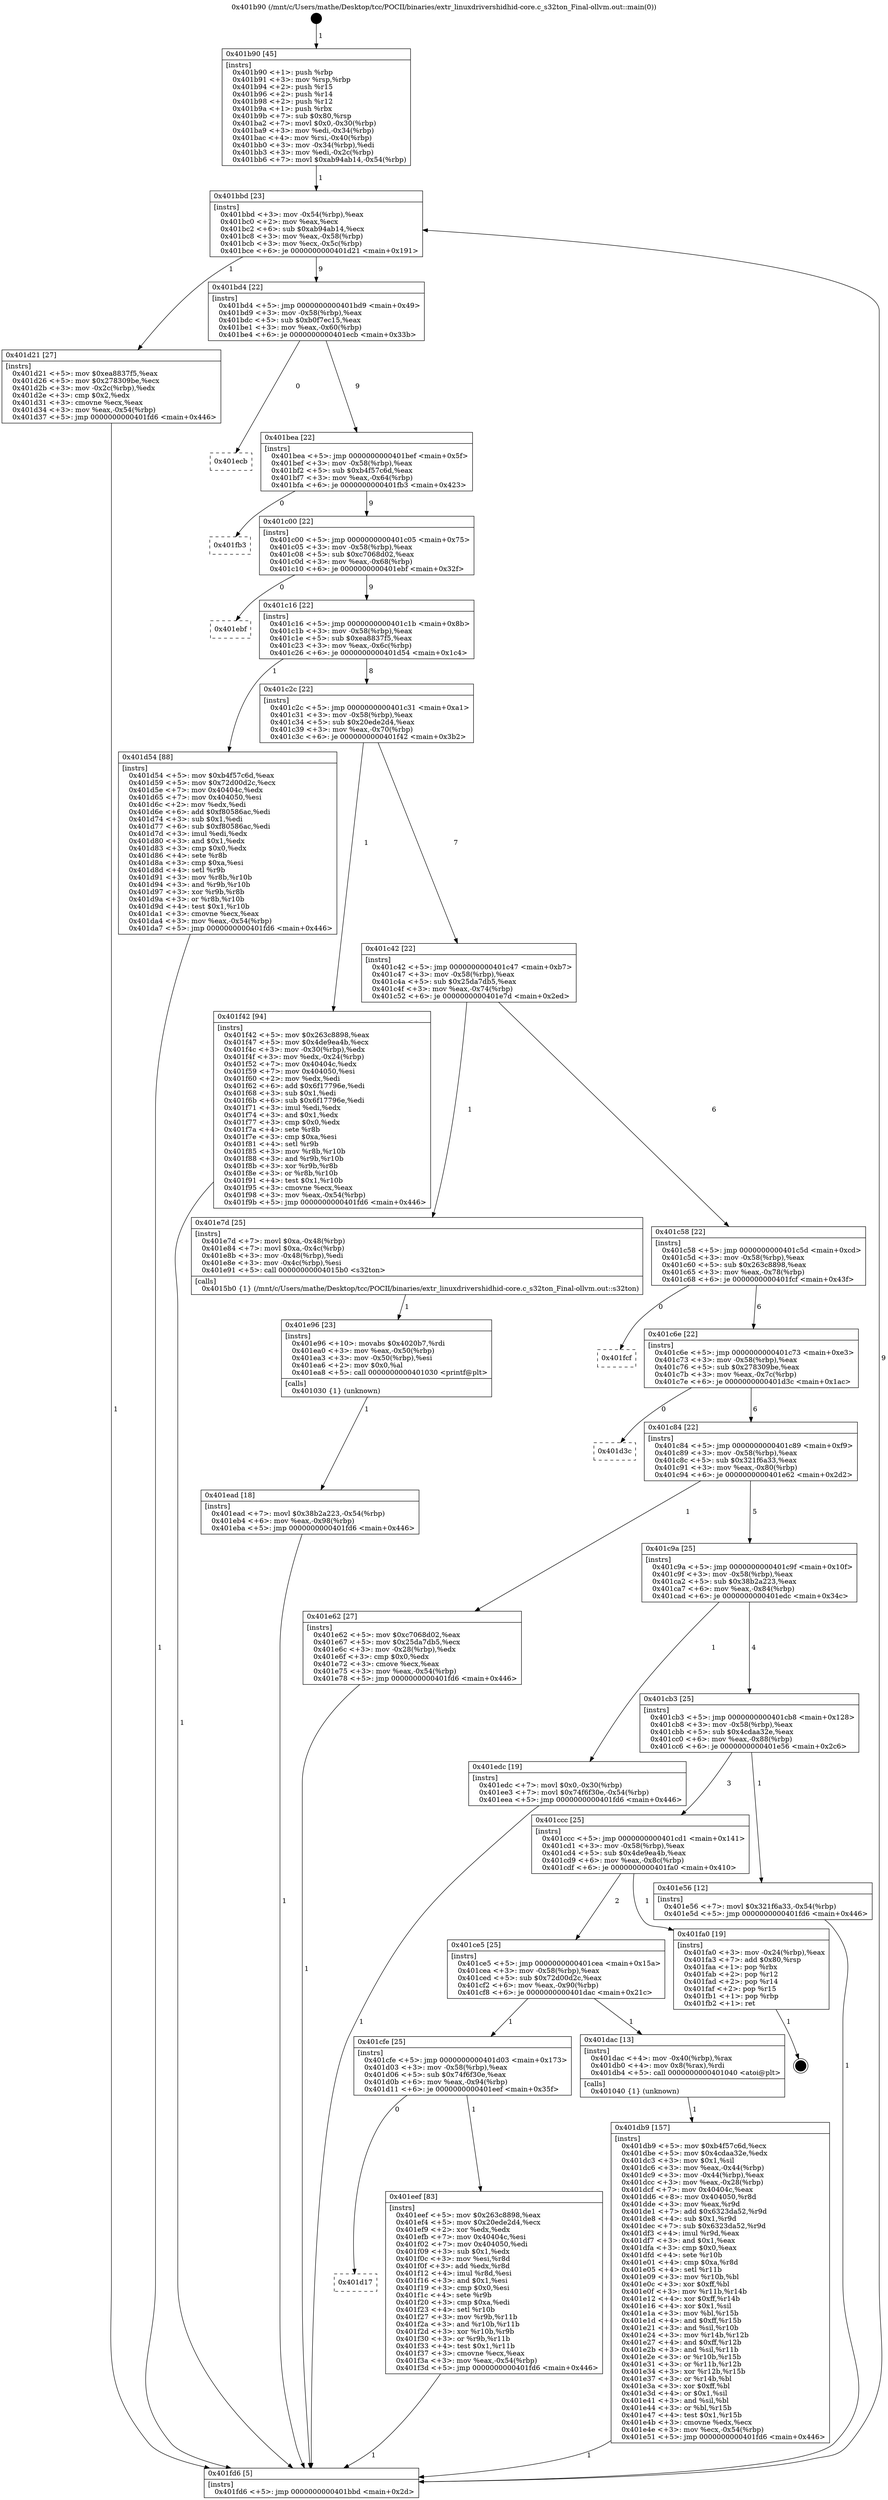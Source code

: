 digraph "0x401b90" {
  label = "0x401b90 (/mnt/c/Users/mathe/Desktop/tcc/POCII/binaries/extr_linuxdrivershidhid-core.c_s32ton_Final-ollvm.out::main(0))"
  labelloc = "t"
  node[shape=record]

  Entry [label="",width=0.3,height=0.3,shape=circle,fillcolor=black,style=filled]
  "0x401bbd" [label="{
     0x401bbd [23]\l
     | [instrs]\l
     &nbsp;&nbsp;0x401bbd \<+3\>: mov -0x54(%rbp),%eax\l
     &nbsp;&nbsp;0x401bc0 \<+2\>: mov %eax,%ecx\l
     &nbsp;&nbsp;0x401bc2 \<+6\>: sub $0xab94ab14,%ecx\l
     &nbsp;&nbsp;0x401bc8 \<+3\>: mov %eax,-0x58(%rbp)\l
     &nbsp;&nbsp;0x401bcb \<+3\>: mov %ecx,-0x5c(%rbp)\l
     &nbsp;&nbsp;0x401bce \<+6\>: je 0000000000401d21 \<main+0x191\>\l
  }"]
  "0x401d21" [label="{
     0x401d21 [27]\l
     | [instrs]\l
     &nbsp;&nbsp;0x401d21 \<+5\>: mov $0xea8837f5,%eax\l
     &nbsp;&nbsp;0x401d26 \<+5\>: mov $0x278309be,%ecx\l
     &nbsp;&nbsp;0x401d2b \<+3\>: mov -0x2c(%rbp),%edx\l
     &nbsp;&nbsp;0x401d2e \<+3\>: cmp $0x2,%edx\l
     &nbsp;&nbsp;0x401d31 \<+3\>: cmovne %ecx,%eax\l
     &nbsp;&nbsp;0x401d34 \<+3\>: mov %eax,-0x54(%rbp)\l
     &nbsp;&nbsp;0x401d37 \<+5\>: jmp 0000000000401fd6 \<main+0x446\>\l
  }"]
  "0x401bd4" [label="{
     0x401bd4 [22]\l
     | [instrs]\l
     &nbsp;&nbsp;0x401bd4 \<+5\>: jmp 0000000000401bd9 \<main+0x49\>\l
     &nbsp;&nbsp;0x401bd9 \<+3\>: mov -0x58(%rbp),%eax\l
     &nbsp;&nbsp;0x401bdc \<+5\>: sub $0xb0f7ec15,%eax\l
     &nbsp;&nbsp;0x401be1 \<+3\>: mov %eax,-0x60(%rbp)\l
     &nbsp;&nbsp;0x401be4 \<+6\>: je 0000000000401ecb \<main+0x33b\>\l
  }"]
  "0x401fd6" [label="{
     0x401fd6 [5]\l
     | [instrs]\l
     &nbsp;&nbsp;0x401fd6 \<+5\>: jmp 0000000000401bbd \<main+0x2d\>\l
  }"]
  "0x401b90" [label="{
     0x401b90 [45]\l
     | [instrs]\l
     &nbsp;&nbsp;0x401b90 \<+1\>: push %rbp\l
     &nbsp;&nbsp;0x401b91 \<+3\>: mov %rsp,%rbp\l
     &nbsp;&nbsp;0x401b94 \<+2\>: push %r15\l
     &nbsp;&nbsp;0x401b96 \<+2\>: push %r14\l
     &nbsp;&nbsp;0x401b98 \<+2\>: push %r12\l
     &nbsp;&nbsp;0x401b9a \<+1\>: push %rbx\l
     &nbsp;&nbsp;0x401b9b \<+7\>: sub $0x80,%rsp\l
     &nbsp;&nbsp;0x401ba2 \<+7\>: movl $0x0,-0x30(%rbp)\l
     &nbsp;&nbsp;0x401ba9 \<+3\>: mov %edi,-0x34(%rbp)\l
     &nbsp;&nbsp;0x401bac \<+4\>: mov %rsi,-0x40(%rbp)\l
     &nbsp;&nbsp;0x401bb0 \<+3\>: mov -0x34(%rbp),%edi\l
     &nbsp;&nbsp;0x401bb3 \<+3\>: mov %edi,-0x2c(%rbp)\l
     &nbsp;&nbsp;0x401bb6 \<+7\>: movl $0xab94ab14,-0x54(%rbp)\l
  }"]
  Exit [label="",width=0.3,height=0.3,shape=circle,fillcolor=black,style=filled,peripheries=2]
  "0x401ecb" [label="{
     0x401ecb\l
  }", style=dashed]
  "0x401bea" [label="{
     0x401bea [22]\l
     | [instrs]\l
     &nbsp;&nbsp;0x401bea \<+5\>: jmp 0000000000401bef \<main+0x5f\>\l
     &nbsp;&nbsp;0x401bef \<+3\>: mov -0x58(%rbp),%eax\l
     &nbsp;&nbsp;0x401bf2 \<+5\>: sub $0xb4f57c6d,%eax\l
     &nbsp;&nbsp;0x401bf7 \<+3\>: mov %eax,-0x64(%rbp)\l
     &nbsp;&nbsp;0x401bfa \<+6\>: je 0000000000401fb3 \<main+0x423\>\l
  }"]
  "0x401d17" [label="{
     0x401d17\l
  }", style=dashed]
  "0x401fb3" [label="{
     0x401fb3\l
  }", style=dashed]
  "0x401c00" [label="{
     0x401c00 [22]\l
     | [instrs]\l
     &nbsp;&nbsp;0x401c00 \<+5\>: jmp 0000000000401c05 \<main+0x75\>\l
     &nbsp;&nbsp;0x401c05 \<+3\>: mov -0x58(%rbp),%eax\l
     &nbsp;&nbsp;0x401c08 \<+5\>: sub $0xc7068d02,%eax\l
     &nbsp;&nbsp;0x401c0d \<+3\>: mov %eax,-0x68(%rbp)\l
     &nbsp;&nbsp;0x401c10 \<+6\>: je 0000000000401ebf \<main+0x32f\>\l
  }"]
  "0x401eef" [label="{
     0x401eef [83]\l
     | [instrs]\l
     &nbsp;&nbsp;0x401eef \<+5\>: mov $0x263c8898,%eax\l
     &nbsp;&nbsp;0x401ef4 \<+5\>: mov $0x20ede2d4,%ecx\l
     &nbsp;&nbsp;0x401ef9 \<+2\>: xor %edx,%edx\l
     &nbsp;&nbsp;0x401efb \<+7\>: mov 0x40404c,%esi\l
     &nbsp;&nbsp;0x401f02 \<+7\>: mov 0x404050,%edi\l
     &nbsp;&nbsp;0x401f09 \<+3\>: sub $0x1,%edx\l
     &nbsp;&nbsp;0x401f0c \<+3\>: mov %esi,%r8d\l
     &nbsp;&nbsp;0x401f0f \<+3\>: add %edx,%r8d\l
     &nbsp;&nbsp;0x401f12 \<+4\>: imul %r8d,%esi\l
     &nbsp;&nbsp;0x401f16 \<+3\>: and $0x1,%esi\l
     &nbsp;&nbsp;0x401f19 \<+3\>: cmp $0x0,%esi\l
     &nbsp;&nbsp;0x401f1c \<+4\>: sete %r9b\l
     &nbsp;&nbsp;0x401f20 \<+3\>: cmp $0xa,%edi\l
     &nbsp;&nbsp;0x401f23 \<+4\>: setl %r10b\l
     &nbsp;&nbsp;0x401f27 \<+3\>: mov %r9b,%r11b\l
     &nbsp;&nbsp;0x401f2a \<+3\>: and %r10b,%r11b\l
     &nbsp;&nbsp;0x401f2d \<+3\>: xor %r10b,%r9b\l
     &nbsp;&nbsp;0x401f30 \<+3\>: or %r9b,%r11b\l
     &nbsp;&nbsp;0x401f33 \<+4\>: test $0x1,%r11b\l
     &nbsp;&nbsp;0x401f37 \<+3\>: cmovne %ecx,%eax\l
     &nbsp;&nbsp;0x401f3a \<+3\>: mov %eax,-0x54(%rbp)\l
     &nbsp;&nbsp;0x401f3d \<+5\>: jmp 0000000000401fd6 \<main+0x446\>\l
  }"]
  "0x401ebf" [label="{
     0x401ebf\l
  }", style=dashed]
  "0x401c16" [label="{
     0x401c16 [22]\l
     | [instrs]\l
     &nbsp;&nbsp;0x401c16 \<+5\>: jmp 0000000000401c1b \<main+0x8b\>\l
     &nbsp;&nbsp;0x401c1b \<+3\>: mov -0x58(%rbp),%eax\l
     &nbsp;&nbsp;0x401c1e \<+5\>: sub $0xea8837f5,%eax\l
     &nbsp;&nbsp;0x401c23 \<+3\>: mov %eax,-0x6c(%rbp)\l
     &nbsp;&nbsp;0x401c26 \<+6\>: je 0000000000401d54 \<main+0x1c4\>\l
  }"]
  "0x401ead" [label="{
     0x401ead [18]\l
     | [instrs]\l
     &nbsp;&nbsp;0x401ead \<+7\>: movl $0x38b2a223,-0x54(%rbp)\l
     &nbsp;&nbsp;0x401eb4 \<+6\>: mov %eax,-0x98(%rbp)\l
     &nbsp;&nbsp;0x401eba \<+5\>: jmp 0000000000401fd6 \<main+0x446\>\l
  }"]
  "0x401d54" [label="{
     0x401d54 [88]\l
     | [instrs]\l
     &nbsp;&nbsp;0x401d54 \<+5\>: mov $0xb4f57c6d,%eax\l
     &nbsp;&nbsp;0x401d59 \<+5\>: mov $0x72d00d2c,%ecx\l
     &nbsp;&nbsp;0x401d5e \<+7\>: mov 0x40404c,%edx\l
     &nbsp;&nbsp;0x401d65 \<+7\>: mov 0x404050,%esi\l
     &nbsp;&nbsp;0x401d6c \<+2\>: mov %edx,%edi\l
     &nbsp;&nbsp;0x401d6e \<+6\>: add $0xf80586ac,%edi\l
     &nbsp;&nbsp;0x401d74 \<+3\>: sub $0x1,%edi\l
     &nbsp;&nbsp;0x401d77 \<+6\>: sub $0xf80586ac,%edi\l
     &nbsp;&nbsp;0x401d7d \<+3\>: imul %edi,%edx\l
     &nbsp;&nbsp;0x401d80 \<+3\>: and $0x1,%edx\l
     &nbsp;&nbsp;0x401d83 \<+3\>: cmp $0x0,%edx\l
     &nbsp;&nbsp;0x401d86 \<+4\>: sete %r8b\l
     &nbsp;&nbsp;0x401d8a \<+3\>: cmp $0xa,%esi\l
     &nbsp;&nbsp;0x401d8d \<+4\>: setl %r9b\l
     &nbsp;&nbsp;0x401d91 \<+3\>: mov %r8b,%r10b\l
     &nbsp;&nbsp;0x401d94 \<+3\>: and %r9b,%r10b\l
     &nbsp;&nbsp;0x401d97 \<+3\>: xor %r9b,%r8b\l
     &nbsp;&nbsp;0x401d9a \<+3\>: or %r8b,%r10b\l
     &nbsp;&nbsp;0x401d9d \<+4\>: test $0x1,%r10b\l
     &nbsp;&nbsp;0x401da1 \<+3\>: cmovne %ecx,%eax\l
     &nbsp;&nbsp;0x401da4 \<+3\>: mov %eax,-0x54(%rbp)\l
     &nbsp;&nbsp;0x401da7 \<+5\>: jmp 0000000000401fd6 \<main+0x446\>\l
  }"]
  "0x401c2c" [label="{
     0x401c2c [22]\l
     | [instrs]\l
     &nbsp;&nbsp;0x401c2c \<+5\>: jmp 0000000000401c31 \<main+0xa1\>\l
     &nbsp;&nbsp;0x401c31 \<+3\>: mov -0x58(%rbp),%eax\l
     &nbsp;&nbsp;0x401c34 \<+5\>: sub $0x20ede2d4,%eax\l
     &nbsp;&nbsp;0x401c39 \<+3\>: mov %eax,-0x70(%rbp)\l
     &nbsp;&nbsp;0x401c3c \<+6\>: je 0000000000401f42 \<main+0x3b2\>\l
  }"]
  "0x401e96" [label="{
     0x401e96 [23]\l
     | [instrs]\l
     &nbsp;&nbsp;0x401e96 \<+10\>: movabs $0x4020b7,%rdi\l
     &nbsp;&nbsp;0x401ea0 \<+3\>: mov %eax,-0x50(%rbp)\l
     &nbsp;&nbsp;0x401ea3 \<+3\>: mov -0x50(%rbp),%esi\l
     &nbsp;&nbsp;0x401ea6 \<+2\>: mov $0x0,%al\l
     &nbsp;&nbsp;0x401ea8 \<+5\>: call 0000000000401030 \<printf@plt\>\l
     | [calls]\l
     &nbsp;&nbsp;0x401030 \{1\} (unknown)\l
  }"]
  "0x401f42" [label="{
     0x401f42 [94]\l
     | [instrs]\l
     &nbsp;&nbsp;0x401f42 \<+5\>: mov $0x263c8898,%eax\l
     &nbsp;&nbsp;0x401f47 \<+5\>: mov $0x4de9ea4b,%ecx\l
     &nbsp;&nbsp;0x401f4c \<+3\>: mov -0x30(%rbp),%edx\l
     &nbsp;&nbsp;0x401f4f \<+3\>: mov %edx,-0x24(%rbp)\l
     &nbsp;&nbsp;0x401f52 \<+7\>: mov 0x40404c,%edx\l
     &nbsp;&nbsp;0x401f59 \<+7\>: mov 0x404050,%esi\l
     &nbsp;&nbsp;0x401f60 \<+2\>: mov %edx,%edi\l
     &nbsp;&nbsp;0x401f62 \<+6\>: add $0x6f17796e,%edi\l
     &nbsp;&nbsp;0x401f68 \<+3\>: sub $0x1,%edi\l
     &nbsp;&nbsp;0x401f6b \<+6\>: sub $0x6f17796e,%edi\l
     &nbsp;&nbsp;0x401f71 \<+3\>: imul %edi,%edx\l
     &nbsp;&nbsp;0x401f74 \<+3\>: and $0x1,%edx\l
     &nbsp;&nbsp;0x401f77 \<+3\>: cmp $0x0,%edx\l
     &nbsp;&nbsp;0x401f7a \<+4\>: sete %r8b\l
     &nbsp;&nbsp;0x401f7e \<+3\>: cmp $0xa,%esi\l
     &nbsp;&nbsp;0x401f81 \<+4\>: setl %r9b\l
     &nbsp;&nbsp;0x401f85 \<+3\>: mov %r8b,%r10b\l
     &nbsp;&nbsp;0x401f88 \<+3\>: and %r9b,%r10b\l
     &nbsp;&nbsp;0x401f8b \<+3\>: xor %r9b,%r8b\l
     &nbsp;&nbsp;0x401f8e \<+3\>: or %r8b,%r10b\l
     &nbsp;&nbsp;0x401f91 \<+4\>: test $0x1,%r10b\l
     &nbsp;&nbsp;0x401f95 \<+3\>: cmovne %ecx,%eax\l
     &nbsp;&nbsp;0x401f98 \<+3\>: mov %eax,-0x54(%rbp)\l
     &nbsp;&nbsp;0x401f9b \<+5\>: jmp 0000000000401fd6 \<main+0x446\>\l
  }"]
  "0x401c42" [label="{
     0x401c42 [22]\l
     | [instrs]\l
     &nbsp;&nbsp;0x401c42 \<+5\>: jmp 0000000000401c47 \<main+0xb7\>\l
     &nbsp;&nbsp;0x401c47 \<+3\>: mov -0x58(%rbp),%eax\l
     &nbsp;&nbsp;0x401c4a \<+5\>: sub $0x25da7db5,%eax\l
     &nbsp;&nbsp;0x401c4f \<+3\>: mov %eax,-0x74(%rbp)\l
     &nbsp;&nbsp;0x401c52 \<+6\>: je 0000000000401e7d \<main+0x2ed\>\l
  }"]
  "0x401db9" [label="{
     0x401db9 [157]\l
     | [instrs]\l
     &nbsp;&nbsp;0x401db9 \<+5\>: mov $0xb4f57c6d,%ecx\l
     &nbsp;&nbsp;0x401dbe \<+5\>: mov $0x4cdaa32e,%edx\l
     &nbsp;&nbsp;0x401dc3 \<+3\>: mov $0x1,%sil\l
     &nbsp;&nbsp;0x401dc6 \<+3\>: mov %eax,-0x44(%rbp)\l
     &nbsp;&nbsp;0x401dc9 \<+3\>: mov -0x44(%rbp),%eax\l
     &nbsp;&nbsp;0x401dcc \<+3\>: mov %eax,-0x28(%rbp)\l
     &nbsp;&nbsp;0x401dcf \<+7\>: mov 0x40404c,%eax\l
     &nbsp;&nbsp;0x401dd6 \<+8\>: mov 0x404050,%r8d\l
     &nbsp;&nbsp;0x401dde \<+3\>: mov %eax,%r9d\l
     &nbsp;&nbsp;0x401de1 \<+7\>: add $0x6323da52,%r9d\l
     &nbsp;&nbsp;0x401de8 \<+4\>: sub $0x1,%r9d\l
     &nbsp;&nbsp;0x401dec \<+7\>: sub $0x6323da52,%r9d\l
     &nbsp;&nbsp;0x401df3 \<+4\>: imul %r9d,%eax\l
     &nbsp;&nbsp;0x401df7 \<+3\>: and $0x1,%eax\l
     &nbsp;&nbsp;0x401dfa \<+3\>: cmp $0x0,%eax\l
     &nbsp;&nbsp;0x401dfd \<+4\>: sete %r10b\l
     &nbsp;&nbsp;0x401e01 \<+4\>: cmp $0xa,%r8d\l
     &nbsp;&nbsp;0x401e05 \<+4\>: setl %r11b\l
     &nbsp;&nbsp;0x401e09 \<+3\>: mov %r10b,%bl\l
     &nbsp;&nbsp;0x401e0c \<+3\>: xor $0xff,%bl\l
     &nbsp;&nbsp;0x401e0f \<+3\>: mov %r11b,%r14b\l
     &nbsp;&nbsp;0x401e12 \<+4\>: xor $0xff,%r14b\l
     &nbsp;&nbsp;0x401e16 \<+4\>: xor $0x1,%sil\l
     &nbsp;&nbsp;0x401e1a \<+3\>: mov %bl,%r15b\l
     &nbsp;&nbsp;0x401e1d \<+4\>: and $0xff,%r15b\l
     &nbsp;&nbsp;0x401e21 \<+3\>: and %sil,%r10b\l
     &nbsp;&nbsp;0x401e24 \<+3\>: mov %r14b,%r12b\l
     &nbsp;&nbsp;0x401e27 \<+4\>: and $0xff,%r12b\l
     &nbsp;&nbsp;0x401e2b \<+3\>: and %sil,%r11b\l
     &nbsp;&nbsp;0x401e2e \<+3\>: or %r10b,%r15b\l
     &nbsp;&nbsp;0x401e31 \<+3\>: or %r11b,%r12b\l
     &nbsp;&nbsp;0x401e34 \<+3\>: xor %r12b,%r15b\l
     &nbsp;&nbsp;0x401e37 \<+3\>: or %r14b,%bl\l
     &nbsp;&nbsp;0x401e3a \<+3\>: xor $0xff,%bl\l
     &nbsp;&nbsp;0x401e3d \<+4\>: or $0x1,%sil\l
     &nbsp;&nbsp;0x401e41 \<+3\>: and %sil,%bl\l
     &nbsp;&nbsp;0x401e44 \<+3\>: or %bl,%r15b\l
     &nbsp;&nbsp;0x401e47 \<+4\>: test $0x1,%r15b\l
     &nbsp;&nbsp;0x401e4b \<+3\>: cmovne %edx,%ecx\l
     &nbsp;&nbsp;0x401e4e \<+3\>: mov %ecx,-0x54(%rbp)\l
     &nbsp;&nbsp;0x401e51 \<+5\>: jmp 0000000000401fd6 \<main+0x446\>\l
  }"]
  "0x401e7d" [label="{
     0x401e7d [25]\l
     | [instrs]\l
     &nbsp;&nbsp;0x401e7d \<+7\>: movl $0xa,-0x48(%rbp)\l
     &nbsp;&nbsp;0x401e84 \<+7\>: movl $0xa,-0x4c(%rbp)\l
     &nbsp;&nbsp;0x401e8b \<+3\>: mov -0x48(%rbp),%edi\l
     &nbsp;&nbsp;0x401e8e \<+3\>: mov -0x4c(%rbp),%esi\l
     &nbsp;&nbsp;0x401e91 \<+5\>: call 00000000004015b0 \<s32ton\>\l
     | [calls]\l
     &nbsp;&nbsp;0x4015b0 \{1\} (/mnt/c/Users/mathe/Desktop/tcc/POCII/binaries/extr_linuxdrivershidhid-core.c_s32ton_Final-ollvm.out::s32ton)\l
  }"]
  "0x401c58" [label="{
     0x401c58 [22]\l
     | [instrs]\l
     &nbsp;&nbsp;0x401c58 \<+5\>: jmp 0000000000401c5d \<main+0xcd\>\l
     &nbsp;&nbsp;0x401c5d \<+3\>: mov -0x58(%rbp),%eax\l
     &nbsp;&nbsp;0x401c60 \<+5\>: sub $0x263c8898,%eax\l
     &nbsp;&nbsp;0x401c65 \<+3\>: mov %eax,-0x78(%rbp)\l
     &nbsp;&nbsp;0x401c68 \<+6\>: je 0000000000401fcf \<main+0x43f\>\l
  }"]
  "0x401cfe" [label="{
     0x401cfe [25]\l
     | [instrs]\l
     &nbsp;&nbsp;0x401cfe \<+5\>: jmp 0000000000401d03 \<main+0x173\>\l
     &nbsp;&nbsp;0x401d03 \<+3\>: mov -0x58(%rbp),%eax\l
     &nbsp;&nbsp;0x401d06 \<+5\>: sub $0x74f6f30e,%eax\l
     &nbsp;&nbsp;0x401d0b \<+6\>: mov %eax,-0x94(%rbp)\l
     &nbsp;&nbsp;0x401d11 \<+6\>: je 0000000000401eef \<main+0x35f\>\l
  }"]
  "0x401fcf" [label="{
     0x401fcf\l
  }", style=dashed]
  "0x401c6e" [label="{
     0x401c6e [22]\l
     | [instrs]\l
     &nbsp;&nbsp;0x401c6e \<+5\>: jmp 0000000000401c73 \<main+0xe3\>\l
     &nbsp;&nbsp;0x401c73 \<+3\>: mov -0x58(%rbp),%eax\l
     &nbsp;&nbsp;0x401c76 \<+5\>: sub $0x278309be,%eax\l
     &nbsp;&nbsp;0x401c7b \<+3\>: mov %eax,-0x7c(%rbp)\l
     &nbsp;&nbsp;0x401c7e \<+6\>: je 0000000000401d3c \<main+0x1ac\>\l
  }"]
  "0x401dac" [label="{
     0x401dac [13]\l
     | [instrs]\l
     &nbsp;&nbsp;0x401dac \<+4\>: mov -0x40(%rbp),%rax\l
     &nbsp;&nbsp;0x401db0 \<+4\>: mov 0x8(%rax),%rdi\l
     &nbsp;&nbsp;0x401db4 \<+5\>: call 0000000000401040 \<atoi@plt\>\l
     | [calls]\l
     &nbsp;&nbsp;0x401040 \{1\} (unknown)\l
  }"]
  "0x401d3c" [label="{
     0x401d3c\l
  }", style=dashed]
  "0x401c84" [label="{
     0x401c84 [22]\l
     | [instrs]\l
     &nbsp;&nbsp;0x401c84 \<+5\>: jmp 0000000000401c89 \<main+0xf9\>\l
     &nbsp;&nbsp;0x401c89 \<+3\>: mov -0x58(%rbp),%eax\l
     &nbsp;&nbsp;0x401c8c \<+5\>: sub $0x321f6a33,%eax\l
     &nbsp;&nbsp;0x401c91 \<+3\>: mov %eax,-0x80(%rbp)\l
     &nbsp;&nbsp;0x401c94 \<+6\>: je 0000000000401e62 \<main+0x2d2\>\l
  }"]
  "0x401ce5" [label="{
     0x401ce5 [25]\l
     | [instrs]\l
     &nbsp;&nbsp;0x401ce5 \<+5\>: jmp 0000000000401cea \<main+0x15a\>\l
     &nbsp;&nbsp;0x401cea \<+3\>: mov -0x58(%rbp),%eax\l
     &nbsp;&nbsp;0x401ced \<+5\>: sub $0x72d00d2c,%eax\l
     &nbsp;&nbsp;0x401cf2 \<+6\>: mov %eax,-0x90(%rbp)\l
     &nbsp;&nbsp;0x401cf8 \<+6\>: je 0000000000401dac \<main+0x21c\>\l
  }"]
  "0x401e62" [label="{
     0x401e62 [27]\l
     | [instrs]\l
     &nbsp;&nbsp;0x401e62 \<+5\>: mov $0xc7068d02,%eax\l
     &nbsp;&nbsp;0x401e67 \<+5\>: mov $0x25da7db5,%ecx\l
     &nbsp;&nbsp;0x401e6c \<+3\>: mov -0x28(%rbp),%edx\l
     &nbsp;&nbsp;0x401e6f \<+3\>: cmp $0x0,%edx\l
     &nbsp;&nbsp;0x401e72 \<+3\>: cmove %ecx,%eax\l
     &nbsp;&nbsp;0x401e75 \<+3\>: mov %eax,-0x54(%rbp)\l
     &nbsp;&nbsp;0x401e78 \<+5\>: jmp 0000000000401fd6 \<main+0x446\>\l
  }"]
  "0x401c9a" [label="{
     0x401c9a [25]\l
     | [instrs]\l
     &nbsp;&nbsp;0x401c9a \<+5\>: jmp 0000000000401c9f \<main+0x10f\>\l
     &nbsp;&nbsp;0x401c9f \<+3\>: mov -0x58(%rbp),%eax\l
     &nbsp;&nbsp;0x401ca2 \<+5\>: sub $0x38b2a223,%eax\l
     &nbsp;&nbsp;0x401ca7 \<+6\>: mov %eax,-0x84(%rbp)\l
     &nbsp;&nbsp;0x401cad \<+6\>: je 0000000000401edc \<main+0x34c\>\l
  }"]
  "0x401fa0" [label="{
     0x401fa0 [19]\l
     | [instrs]\l
     &nbsp;&nbsp;0x401fa0 \<+3\>: mov -0x24(%rbp),%eax\l
     &nbsp;&nbsp;0x401fa3 \<+7\>: add $0x80,%rsp\l
     &nbsp;&nbsp;0x401faa \<+1\>: pop %rbx\l
     &nbsp;&nbsp;0x401fab \<+2\>: pop %r12\l
     &nbsp;&nbsp;0x401fad \<+2\>: pop %r14\l
     &nbsp;&nbsp;0x401faf \<+2\>: pop %r15\l
     &nbsp;&nbsp;0x401fb1 \<+1\>: pop %rbp\l
     &nbsp;&nbsp;0x401fb2 \<+1\>: ret\l
  }"]
  "0x401edc" [label="{
     0x401edc [19]\l
     | [instrs]\l
     &nbsp;&nbsp;0x401edc \<+7\>: movl $0x0,-0x30(%rbp)\l
     &nbsp;&nbsp;0x401ee3 \<+7\>: movl $0x74f6f30e,-0x54(%rbp)\l
     &nbsp;&nbsp;0x401eea \<+5\>: jmp 0000000000401fd6 \<main+0x446\>\l
  }"]
  "0x401cb3" [label="{
     0x401cb3 [25]\l
     | [instrs]\l
     &nbsp;&nbsp;0x401cb3 \<+5\>: jmp 0000000000401cb8 \<main+0x128\>\l
     &nbsp;&nbsp;0x401cb8 \<+3\>: mov -0x58(%rbp),%eax\l
     &nbsp;&nbsp;0x401cbb \<+5\>: sub $0x4cdaa32e,%eax\l
     &nbsp;&nbsp;0x401cc0 \<+6\>: mov %eax,-0x88(%rbp)\l
     &nbsp;&nbsp;0x401cc6 \<+6\>: je 0000000000401e56 \<main+0x2c6\>\l
  }"]
  "0x401ccc" [label="{
     0x401ccc [25]\l
     | [instrs]\l
     &nbsp;&nbsp;0x401ccc \<+5\>: jmp 0000000000401cd1 \<main+0x141\>\l
     &nbsp;&nbsp;0x401cd1 \<+3\>: mov -0x58(%rbp),%eax\l
     &nbsp;&nbsp;0x401cd4 \<+5\>: sub $0x4de9ea4b,%eax\l
     &nbsp;&nbsp;0x401cd9 \<+6\>: mov %eax,-0x8c(%rbp)\l
     &nbsp;&nbsp;0x401cdf \<+6\>: je 0000000000401fa0 \<main+0x410\>\l
  }"]
  "0x401e56" [label="{
     0x401e56 [12]\l
     | [instrs]\l
     &nbsp;&nbsp;0x401e56 \<+7\>: movl $0x321f6a33,-0x54(%rbp)\l
     &nbsp;&nbsp;0x401e5d \<+5\>: jmp 0000000000401fd6 \<main+0x446\>\l
  }"]
  Entry -> "0x401b90" [label=" 1"]
  "0x401bbd" -> "0x401d21" [label=" 1"]
  "0x401bbd" -> "0x401bd4" [label=" 9"]
  "0x401d21" -> "0x401fd6" [label=" 1"]
  "0x401b90" -> "0x401bbd" [label=" 1"]
  "0x401fd6" -> "0x401bbd" [label=" 9"]
  "0x401fa0" -> Exit [label=" 1"]
  "0x401bd4" -> "0x401ecb" [label=" 0"]
  "0x401bd4" -> "0x401bea" [label=" 9"]
  "0x401f42" -> "0x401fd6" [label=" 1"]
  "0x401bea" -> "0x401fb3" [label=" 0"]
  "0x401bea" -> "0x401c00" [label=" 9"]
  "0x401eef" -> "0x401fd6" [label=" 1"]
  "0x401c00" -> "0x401ebf" [label=" 0"]
  "0x401c00" -> "0x401c16" [label=" 9"]
  "0x401cfe" -> "0x401d17" [label=" 0"]
  "0x401c16" -> "0x401d54" [label=" 1"]
  "0x401c16" -> "0x401c2c" [label=" 8"]
  "0x401d54" -> "0x401fd6" [label=" 1"]
  "0x401cfe" -> "0x401eef" [label=" 1"]
  "0x401c2c" -> "0x401f42" [label=" 1"]
  "0x401c2c" -> "0x401c42" [label=" 7"]
  "0x401edc" -> "0x401fd6" [label=" 1"]
  "0x401c42" -> "0x401e7d" [label=" 1"]
  "0x401c42" -> "0x401c58" [label=" 6"]
  "0x401ead" -> "0x401fd6" [label=" 1"]
  "0x401c58" -> "0x401fcf" [label=" 0"]
  "0x401c58" -> "0x401c6e" [label=" 6"]
  "0x401e96" -> "0x401ead" [label=" 1"]
  "0x401c6e" -> "0x401d3c" [label=" 0"]
  "0x401c6e" -> "0x401c84" [label=" 6"]
  "0x401e7d" -> "0x401e96" [label=" 1"]
  "0x401c84" -> "0x401e62" [label=" 1"]
  "0x401c84" -> "0x401c9a" [label=" 5"]
  "0x401e56" -> "0x401fd6" [label=" 1"]
  "0x401c9a" -> "0x401edc" [label=" 1"]
  "0x401c9a" -> "0x401cb3" [label=" 4"]
  "0x401db9" -> "0x401fd6" [label=" 1"]
  "0x401cb3" -> "0x401e56" [label=" 1"]
  "0x401cb3" -> "0x401ccc" [label=" 3"]
  "0x401dac" -> "0x401db9" [label=" 1"]
  "0x401ccc" -> "0x401fa0" [label=" 1"]
  "0x401ccc" -> "0x401ce5" [label=" 2"]
  "0x401e62" -> "0x401fd6" [label=" 1"]
  "0x401ce5" -> "0x401dac" [label=" 1"]
  "0x401ce5" -> "0x401cfe" [label=" 1"]
}

